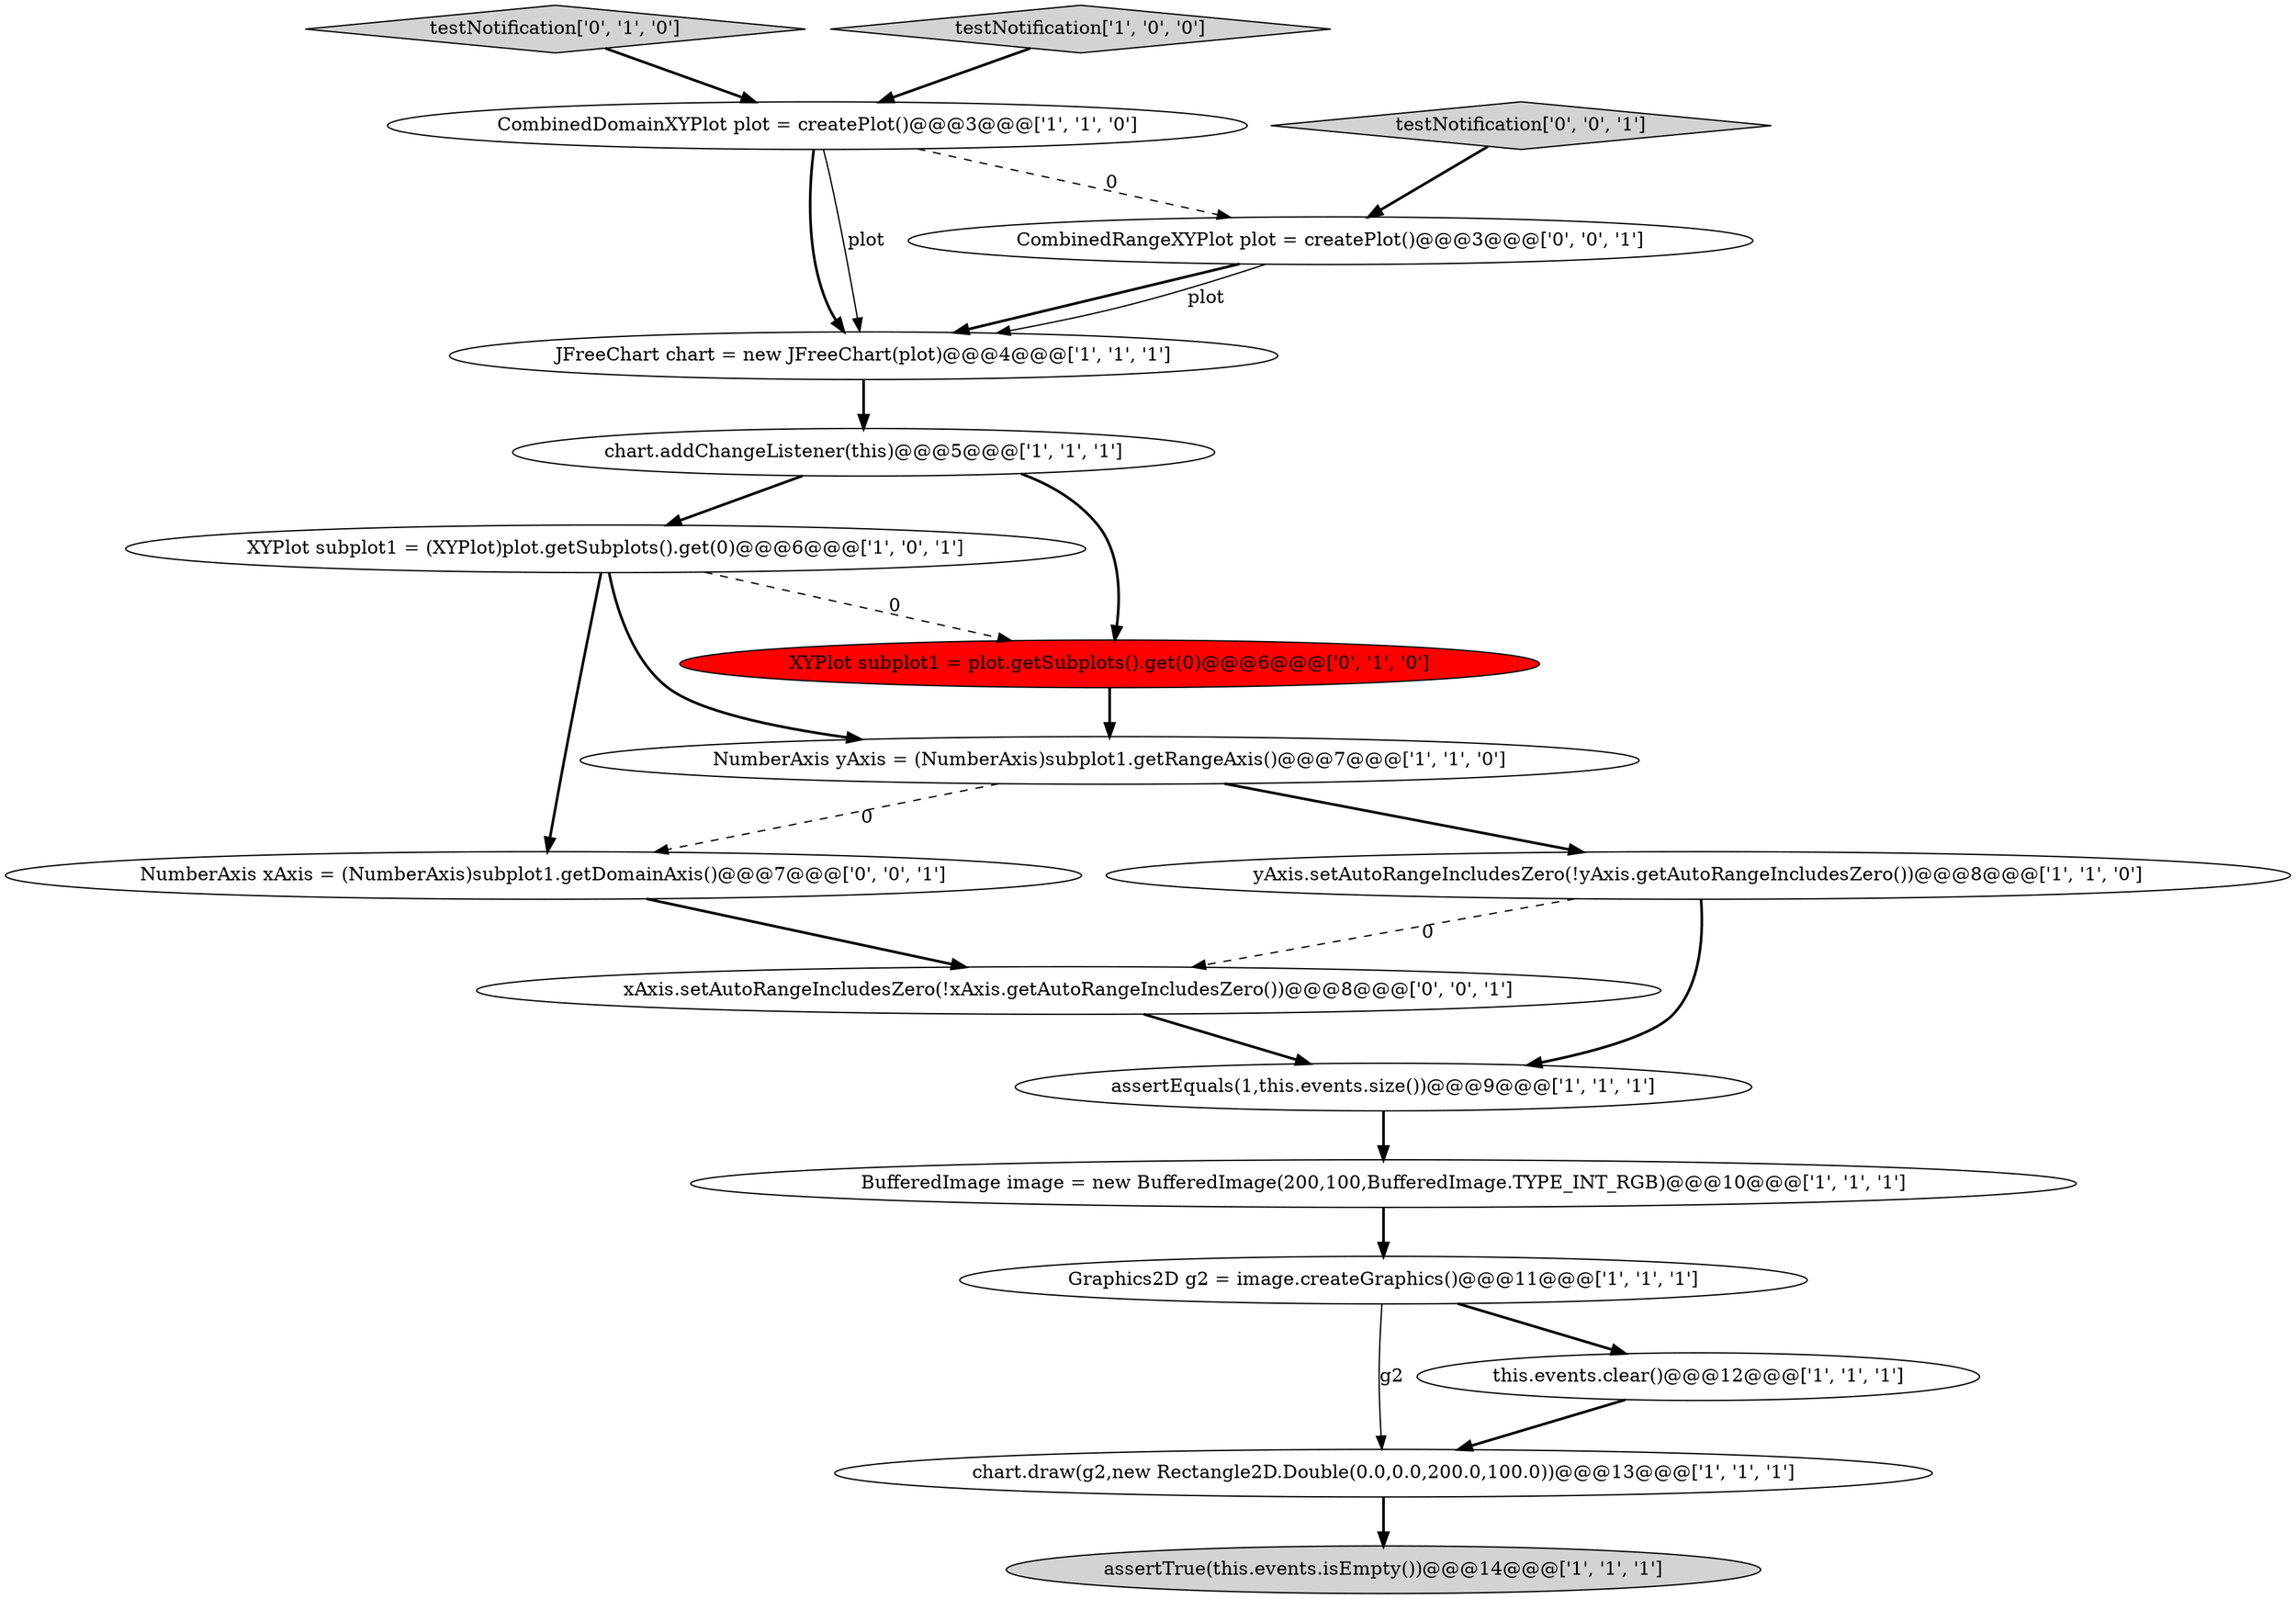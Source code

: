 digraph {
9 [style = filled, label = "NumberAxis yAxis = (NumberAxis)subplot1.getRangeAxis()@@@7@@@['1', '1', '0']", fillcolor = white, shape = ellipse image = "AAA0AAABBB1BBB"];
0 [style = filled, label = "chart.draw(g2,new Rectangle2D.Double(0.0,0.0,200.0,100.0))@@@13@@@['1', '1', '1']", fillcolor = white, shape = ellipse image = "AAA0AAABBB1BBB"];
3 [style = filled, label = "yAxis.setAutoRangeIncludesZero(!yAxis.getAutoRangeIncludesZero())@@@8@@@['1', '1', '0']", fillcolor = white, shape = ellipse image = "AAA0AAABBB1BBB"];
12 [style = filled, label = "BufferedImage image = new BufferedImage(200,100,BufferedImage.TYPE_INT_RGB)@@@10@@@['1', '1', '1']", fillcolor = white, shape = ellipse image = "AAA0AAABBB1BBB"];
17 [style = filled, label = "CombinedRangeXYPlot plot = createPlot()@@@3@@@['0', '0', '1']", fillcolor = white, shape = ellipse image = "AAA0AAABBB3BBB"];
10 [style = filled, label = "CombinedDomainXYPlot plot = createPlot()@@@3@@@['1', '1', '0']", fillcolor = white, shape = ellipse image = "AAA0AAABBB1BBB"];
15 [style = filled, label = "NumberAxis xAxis = (NumberAxis)subplot1.getDomainAxis()@@@7@@@['0', '0', '1']", fillcolor = white, shape = ellipse image = "AAA0AAABBB3BBB"];
5 [style = filled, label = "JFreeChart chart = new JFreeChart(plot)@@@4@@@['1', '1', '1']", fillcolor = white, shape = ellipse image = "AAA0AAABBB1BBB"];
4 [style = filled, label = "XYPlot subplot1 = (XYPlot)plot.getSubplots().get(0)@@@6@@@['1', '0', '1']", fillcolor = white, shape = ellipse image = "AAA0AAABBB1BBB"];
6 [style = filled, label = "assertEquals(1,this.events.size())@@@9@@@['1', '1', '1']", fillcolor = white, shape = ellipse image = "AAA0AAABBB1BBB"];
13 [style = filled, label = "XYPlot subplot1 = plot.getSubplots().get(0)@@@6@@@['0', '1', '0']", fillcolor = red, shape = ellipse image = "AAA1AAABBB2BBB"];
7 [style = filled, label = "Graphics2D g2 = image.createGraphics()@@@11@@@['1', '1', '1']", fillcolor = white, shape = ellipse image = "AAA0AAABBB1BBB"];
14 [style = filled, label = "testNotification['0', '1', '0']", fillcolor = lightgray, shape = diamond image = "AAA0AAABBB2BBB"];
16 [style = filled, label = "xAxis.setAutoRangeIncludesZero(!xAxis.getAutoRangeIncludesZero())@@@8@@@['0', '0', '1']", fillcolor = white, shape = ellipse image = "AAA0AAABBB3BBB"];
1 [style = filled, label = "assertTrue(this.events.isEmpty())@@@14@@@['1', '1', '1']", fillcolor = lightgray, shape = ellipse image = "AAA0AAABBB1BBB"];
11 [style = filled, label = "this.events.clear()@@@12@@@['1', '1', '1']", fillcolor = white, shape = ellipse image = "AAA0AAABBB1BBB"];
18 [style = filled, label = "testNotification['0', '0', '1']", fillcolor = lightgray, shape = diamond image = "AAA0AAABBB3BBB"];
2 [style = filled, label = "testNotification['1', '0', '0']", fillcolor = lightgray, shape = diamond image = "AAA0AAABBB1BBB"];
8 [style = filled, label = "chart.addChangeListener(this)@@@5@@@['1', '1', '1']", fillcolor = white, shape = ellipse image = "AAA0AAABBB1BBB"];
4->9 [style = bold, label=""];
5->8 [style = bold, label=""];
17->5 [style = bold, label=""];
7->11 [style = bold, label=""];
16->6 [style = bold, label=""];
4->15 [style = bold, label=""];
18->17 [style = bold, label=""];
14->10 [style = bold, label=""];
3->6 [style = bold, label=""];
2->10 [style = bold, label=""];
15->16 [style = bold, label=""];
12->7 [style = bold, label=""];
7->0 [style = solid, label="g2"];
11->0 [style = bold, label=""];
10->5 [style = bold, label=""];
10->5 [style = solid, label="plot"];
0->1 [style = bold, label=""];
10->17 [style = dashed, label="0"];
9->3 [style = bold, label=""];
13->9 [style = bold, label=""];
8->4 [style = bold, label=""];
4->13 [style = dashed, label="0"];
17->5 [style = solid, label="plot"];
3->16 [style = dashed, label="0"];
8->13 [style = bold, label=""];
9->15 [style = dashed, label="0"];
6->12 [style = bold, label=""];
}

